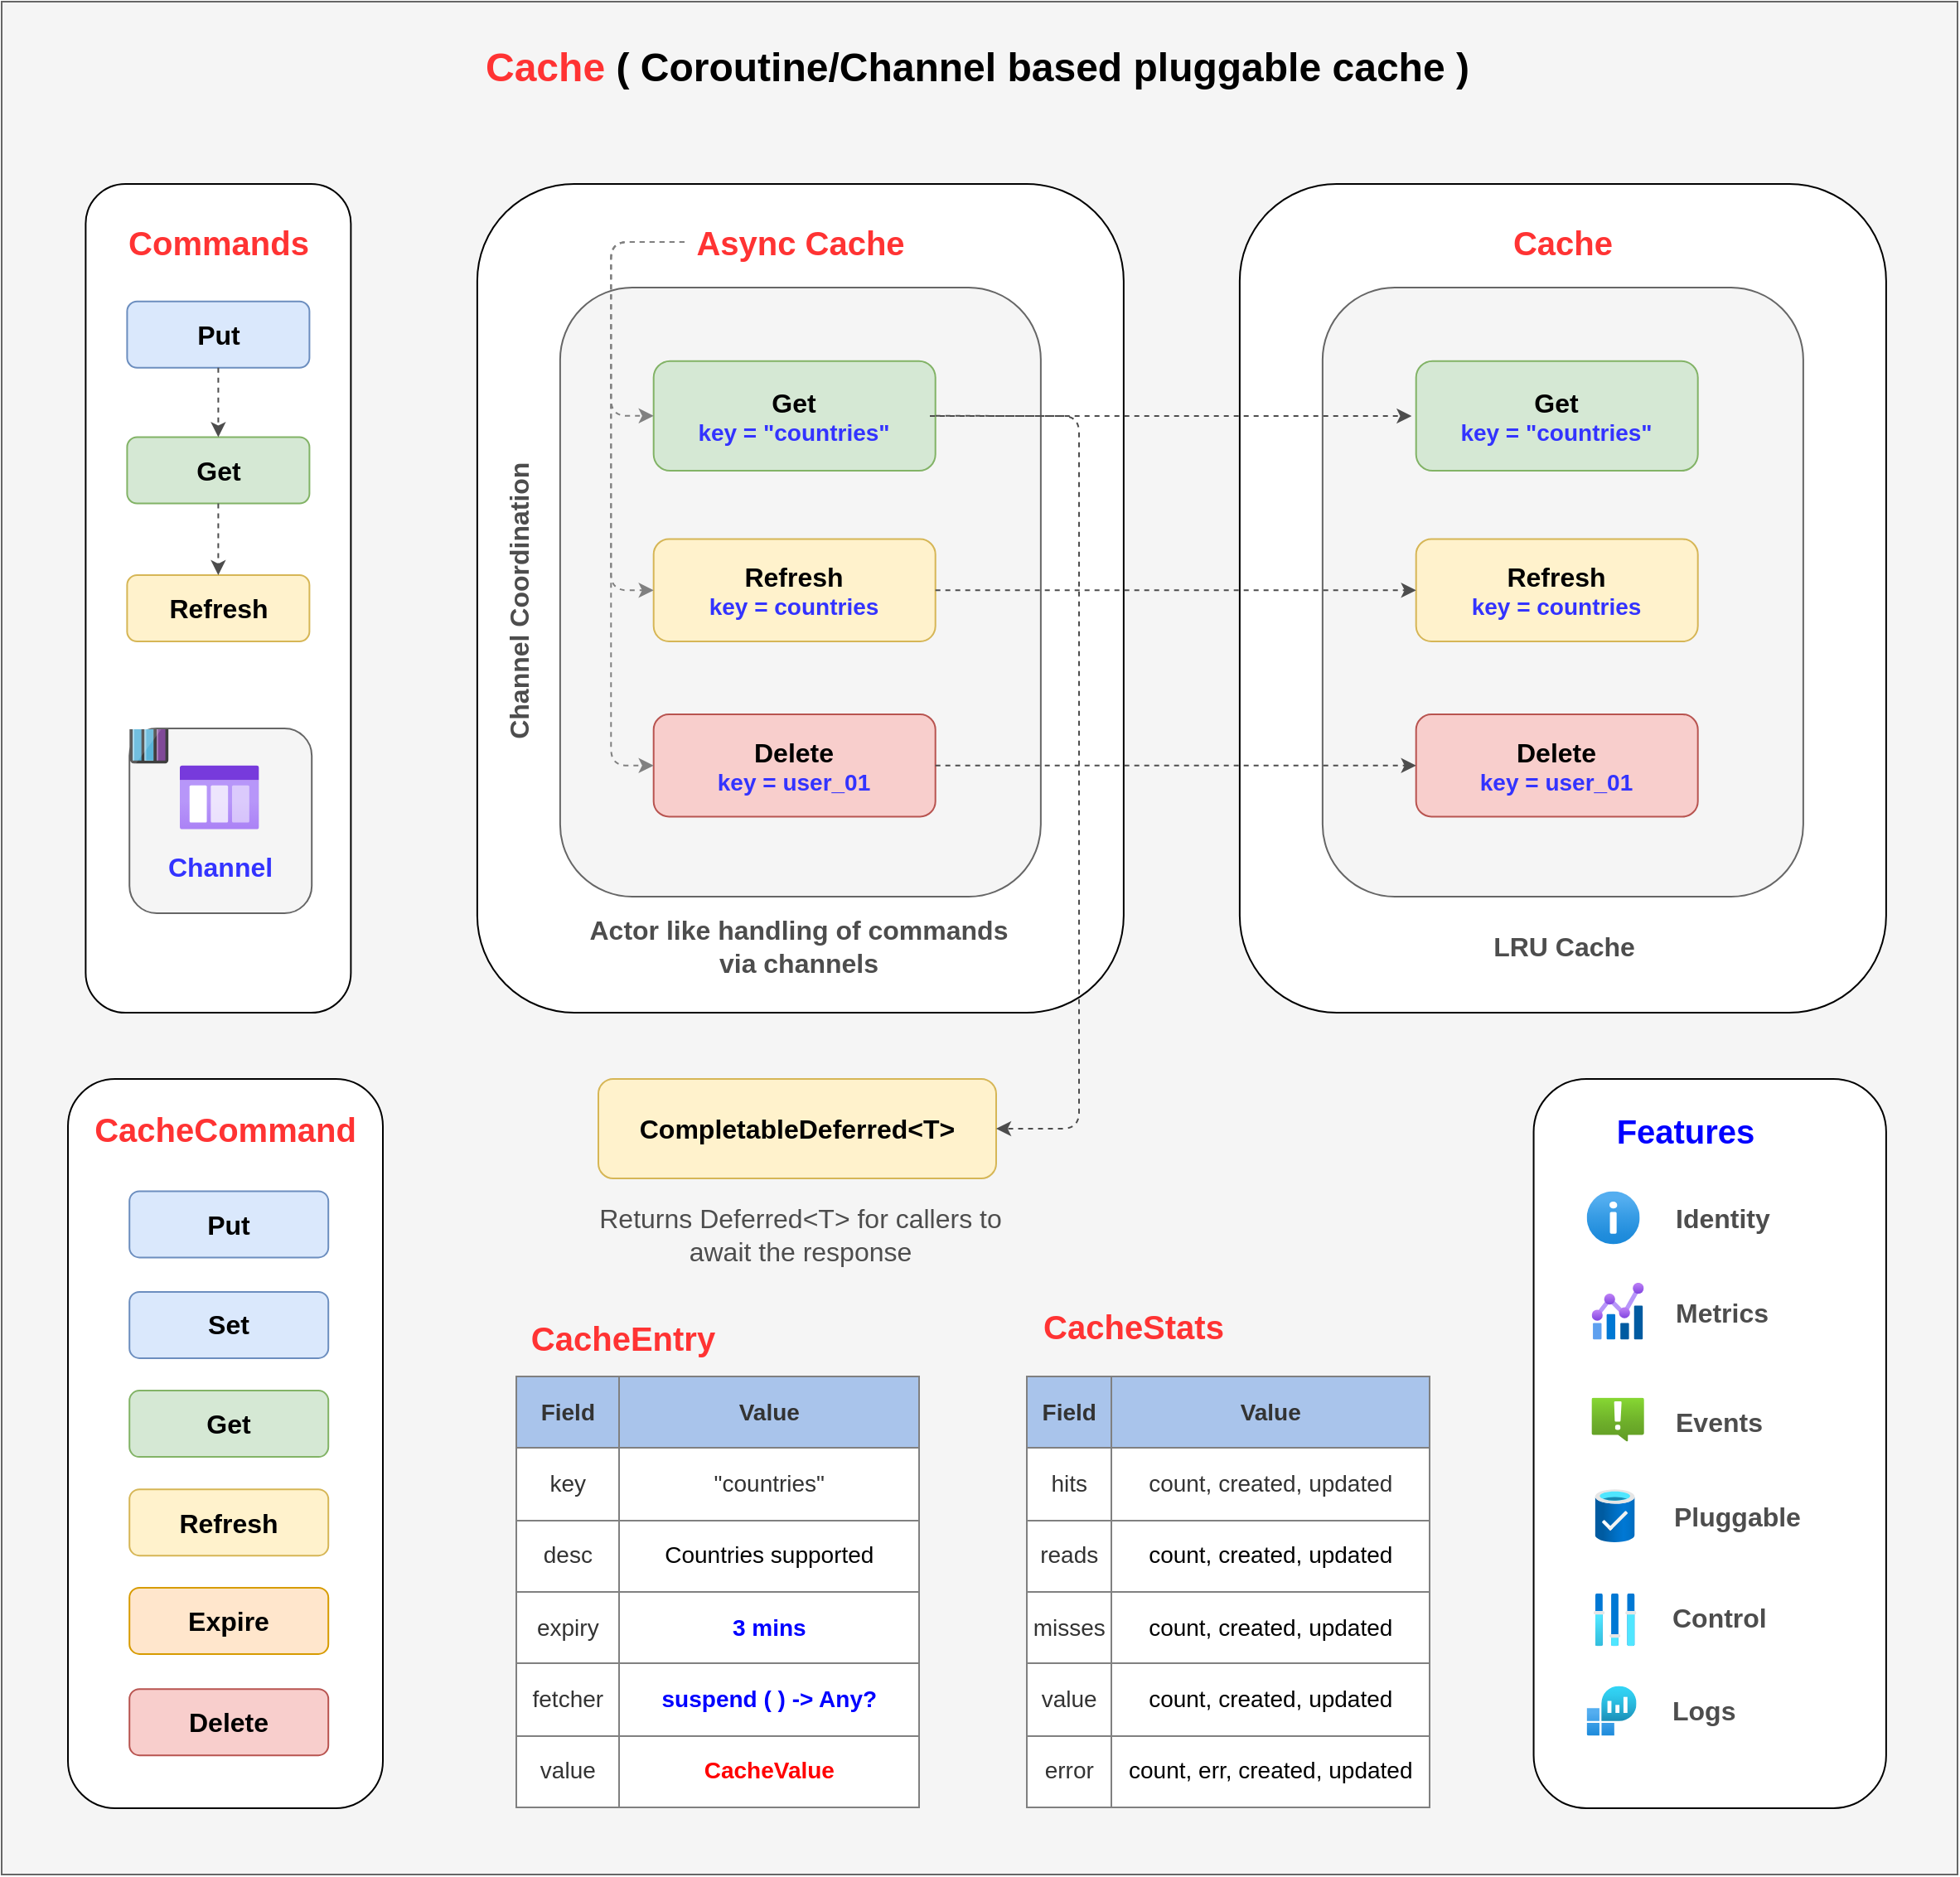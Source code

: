 <mxfile version="13.10.9" type="device"><diagram id="WI9T0HZ2pTsCkuznbFz-" name="Page-1"><mxGraphModel dx="1581" dy="943" grid="1" gridSize="10" guides="1" tooltips="1" connect="1" arrows="1" fold="1" page="1" pageScale="1" pageWidth="583" pageHeight="413" math="0" shadow="0"><root><mxCell id="0"/><mxCell id="1" parent="0"/><mxCell id="dkpI0AUmnZosLw2rEWEU-10" value="" style="rounded=0;whiteSpace=wrap;html=1;fillColor=#f5f5f5;strokeColor=#666666;fontColor=#333333;" parent="1" vertex="1"><mxGeometry x="20" y="20" width="1180" height="1130" as="geometry"/></mxCell><mxCell id="HlOIRCmBT_TTQaV18blw-206" value="" style="rounded=1;whiteSpace=wrap;html=1;glass=0;strokeWidth=1;fontSize=14;align=left;" parent="1" vertex="1"><mxGeometry x="60" y="670" width="190" height="440" as="geometry"/></mxCell><mxCell id="LH2sXzoeOZG54SC4Cbi2-18" value="" style="rounded=1;whiteSpace=wrap;html=1;glass=0;align=left;" parent="1" vertex="1"><mxGeometry x="306.94" y="130" width="390" height="500" as="geometry"/></mxCell><mxCell id="LH2sXzoeOZG54SC4Cbi2-17" value="&lt;font color=&quot;#ff3333&quot; size=&quot;1&quot;&gt;&lt;b style=&quot;font-size: 20px&quot;&gt;Async Cache&lt;/b&gt;&lt;/font&gt;" style="text;html=1;strokeColor=none;fillColor=none;align=center;verticalAlign=middle;whiteSpace=wrap;rounded=0;" parent="1" vertex="1"><mxGeometry x="431.94" y="150" width="140" height="30" as="geometry"/></mxCell><mxCell id="dkpI0AUmnZosLw2rEWEU-12" value="&lt;font style=&quot;font-size: 24px&quot;&gt;&lt;b&gt;&lt;font color=&quot;#ff3333&quot; style=&quot;font-size: 24px&quot;&gt;Cache&lt;/font&gt;&lt;font color=&quot;#3333ff&quot; style=&quot;font-size: 24px&quot;&gt;&amp;nbsp;&lt;/font&gt;( Coroutine/Channel based pluggable cache )&lt;/b&gt;&lt;/font&gt;" style="text;html=1;strokeColor=none;fillColor=none;align=left;verticalAlign=middle;whiteSpace=wrap;rounded=0;" parent="1" vertex="1"><mxGeometry x="310" y="50" width="620" height="20" as="geometry"/></mxCell><mxCell id="HlOIRCmBT_TTQaV18blw-32" value="" style="rounded=1;whiteSpace=wrap;html=1;glass=0;align=left;" parent="1" vertex="1"><mxGeometry x="70.69" y="130" width="160" height="500" as="geometry"/></mxCell><mxCell id="HlOIRCmBT_TTQaV18blw-34" value="&lt;span style=&quot;font-size: 16px&quot;&gt;&lt;b&gt;Put&lt;/b&gt;&lt;/span&gt;" style="rounded=1;whiteSpace=wrap;html=1;fillColor=#dae8fc;strokeColor=#6c8ebf;" parent="1" vertex="1"><mxGeometry x="95.7" y="200.87" width="110" height="40" as="geometry"/></mxCell><mxCell id="HlOIRCmBT_TTQaV18blw-36" value="&lt;font color=&quot;#ff3333&quot;&gt;&lt;b&gt;&lt;font style=&quot;font-size: 20px&quot;&gt;Commands&lt;/font&gt;&lt;br&gt;&lt;/b&gt;&lt;/font&gt;" style="text;html=1;strokeColor=none;fillColor=none;align=center;verticalAlign=middle;whiteSpace=wrap;rounded=0;" parent="1" vertex="1"><mxGeometry x="86.38" y="150" width="130" height="30" as="geometry"/></mxCell><mxCell id="HlOIRCmBT_TTQaV18blw-47" value="" style="rounded=1;whiteSpace=wrap;html=1;glass=0;align=left;fillColor=#f5f5f5;strokeColor=#666666;fontColor=#333333;" parent="1" vertex="1"><mxGeometry x="356.94" y="192.54" width="290" height="367.46" as="geometry"/></mxCell><mxCell id="LH2sXzoeOZG54SC4Cbi2-6" value="&lt;b&gt;&lt;font&gt;&lt;span style=&quot;font-size: 16px&quot;&gt;Refresh&lt;/span&gt;&lt;br&gt;&lt;font style=&quot;font-size: 14px&quot; color=&quot;#3333ff&quot;&gt;key = countries&lt;/font&gt;&lt;br&gt;&lt;/font&gt;&lt;/b&gt;" style="rounded=1;whiteSpace=wrap;html=1;fillColor=#fff2cc;strokeColor=#d6b656;" parent="1" vertex="1"><mxGeometry x="413.35" y="344.26" width="170" height="61.75" as="geometry"/></mxCell><mxCell id="LH2sXzoeOZG54SC4Cbi2-7" value="&lt;b&gt;&lt;font&gt;&lt;span style=&quot;font-size: 16px&quot;&gt;Get&lt;/span&gt;&lt;br&gt;&lt;font style=&quot;font-size: 14px&quot; color=&quot;#3333ff&quot;&gt;key = &quot;countries&quot;&lt;/font&gt;&lt;br&gt;&lt;/font&gt;&lt;/b&gt;" style="rounded=1;whiteSpace=wrap;html=1;fillColor=#d5e8d4;strokeColor=#82b366;" parent="1" vertex="1"><mxGeometry x="413.35" y="236.86" width="170" height="66.14" as="geometry"/></mxCell><mxCell id="HlOIRCmBT_TTQaV18blw-16" value="&lt;b&gt;&lt;font&gt;&lt;span style=&quot;font-size: 16px&quot;&gt;Delete&lt;/span&gt;&lt;br&gt;&lt;font style=&quot;font-size: 14px&quot; color=&quot;#3333ff&quot;&gt;key = user_01&lt;/font&gt;&lt;br&gt;&lt;/font&gt;&lt;/b&gt;" style="rounded=1;whiteSpace=wrap;html=1;fillColor=#f8cecc;strokeColor=#b85450;" parent="1" vertex="1"><mxGeometry x="413.35" y="450" width="170" height="61.75" as="geometry"/></mxCell><mxCell id="HlOIRCmBT_TTQaV18blw-63" value="" style="edgeStyle=elbowEdgeStyle;elbow=vertical;endArrow=classic;html=1;strokeWidth=1;fontColor=#4D4D4D;exitX=0;exitY=0.5;exitDx=0;exitDy=0;entryX=0;entryY=0.5;entryDx=0;entryDy=0;dashed=1;strokeColor=#808080;" parent="1" source="LH2sXzoeOZG54SC4Cbi2-17" target="LH2sXzoeOZG54SC4Cbi2-6" edge="1"><mxGeometry width="50" height="50" relative="1" as="geometry"><mxPoint x="312.65" y="415.86" as="sourcePoint"/><mxPoint x="362.65" y="365.86" as="targetPoint"/><Array as="points"><mxPoint x="387.65" y="285.86"/></Array></mxGeometry></mxCell><mxCell id="HlOIRCmBT_TTQaV18blw-65" value="" style="edgeStyle=elbowEdgeStyle;elbow=vertical;endArrow=classic;html=1;strokeWidth=1;fontColor=#4D4D4D;exitX=0;exitY=0.5;exitDx=0;exitDy=0;entryX=0;entryY=0.5;entryDx=0;entryDy=0;dashed=1;strokeColor=#808080;" parent="1" source="LH2sXzoeOZG54SC4Cbi2-17" target="HlOIRCmBT_TTQaV18blw-16" edge="1"><mxGeometry width="50" height="50" relative="1" as="geometry"><mxPoint x="434.65" y="241.86" as="sourcePoint"/><mxPoint x="434.65" y="372.9" as="targetPoint"/><Array as="points"><mxPoint x="387.65" y="395.86"/><mxPoint x="392.65" y="375.86"/></Array></mxGeometry></mxCell><mxCell id="HlOIRCmBT_TTQaV18blw-66" value="" style="edgeStyle=elbowEdgeStyle;elbow=vertical;endArrow=classic;html=1;strokeWidth=1;fontColor=#4D4D4D;exitX=0;exitY=0.5;exitDx=0;exitDy=0;entryX=0;entryY=0.5;entryDx=0;entryDy=0;dashed=1;strokeColor=#808080;" parent="1" source="LH2sXzoeOZG54SC4Cbi2-17" target="LH2sXzoeOZG54SC4Cbi2-7" edge="1"><mxGeometry width="50" height="50" relative="1" as="geometry"><mxPoint x="424.65" y="231.86" as="sourcePoint"/><mxPoint x="424.65" y="533.01" as="targetPoint"/><Array as="points"><mxPoint x="387.65" y="245.86"/></Array></mxGeometry></mxCell><mxCell id="HlOIRCmBT_TTQaV18blw-84" value="" style="rounded=1;whiteSpace=wrap;html=1;glass=0;align=left;fillColor=#f5f5f5;strokeColor=#666666;fontColor=#333333;" parent="1" vertex="1"><mxGeometry x="97.1" y="458.5" width="110" height="111.5" as="geometry"/></mxCell><mxCell id="HlOIRCmBT_TTQaV18blw-37" value="&lt;font style=&quot;font-size: 16px&quot; color=&quot;#3333ff&quot;&gt;&lt;b&gt;Channel&lt;/b&gt;&lt;/font&gt;" style="text;html=1;strokeColor=none;fillColor=none;align=center;verticalAlign=middle;whiteSpace=wrap;rounded=0;" parent="1" vertex="1"><mxGeometry x="112.1" y="532.36" width="80" height="20" as="geometry"/></mxCell><mxCell id="HlOIRCmBT_TTQaV18blw-90" value="" style="aspect=fixed;html=1;points=[];align=center;image;fontSize=12;image=img/lib/mscae/Queues_Storage.svg;glass=0;fillColor=#CCE5FF;" parent="1" vertex="1"><mxGeometry x="97.1" y="459" width="23.62" height="20.79" as="geometry"/></mxCell><mxCell id="HlOIRCmBT_TTQaV18blw-119" value="&lt;table border=&quot;1&quot; width=&quot;100%&quot; style=&quot;width: 100% ; height: 100% ; border-collapse: collapse ; font-size: 14px ; background-color: rgb(255 , 255 , 255)&quot;&gt;&lt;tbody style=&quot;font-size: 14px&quot;&gt;&lt;tr style=&quot;font-size: 14px&quot;&gt;&lt;td align=&quot;center&quot; style=&quot;font-size: 14px ; background-color: rgb(169 , 196 , 235)&quot;&gt;&lt;b style=&quot;font-size: 14px&quot;&gt;Field&lt;/b&gt;&lt;/td&gt;&lt;td align=&quot;center&quot; style=&quot;font-size: 14px ; background-color: rgb(169 , 196 , 235)&quot;&gt;&lt;b style=&quot;font-size: 14px&quot;&gt;Value&lt;/b&gt;&lt;/td&gt;&lt;/tr&gt;&lt;tr style=&quot;font-size: 14px&quot;&gt;&lt;td align=&quot;center&quot; style=&quot;font-size: 14px&quot;&gt;key&lt;/td&gt;&lt;td align=&quot;center&quot; style=&quot;font-size: 14px&quot;&gt;&quot;countries&quot;&lt;/td&gt;&lt;/tr&gt;&lt;tr style=&quot;font-size: 14px&quot;&gt;&lt;td align=&quot;center&quot; style=&quot;font-size: 14px&quot;&gt;desc&lt;br style=&quot;font-size: 14px&quot;&gt;&lt;/td&gt;&lt;td align=&quot;center&quot; style=&quot;font-size: 14px&quot;&gt;&lt;font color=&quot;#000000&quot;&gt;Countries supported&lt;/font&gt;&lt;/td&gt;&lt;/tr&gt;&lt;tr style=&quot;font-size: 14px&quot;&gt;&lt;td style=&quot;text-align: center ; font-size: 14px&quot;&gt;expiry&lt;/td&gt;&lt;td style=&quot;text-align: center ; font-size: 14px&quot;&gt;&lt;b&gt;&lt;font color=&quot;#0000ff&quot;&gt;3 mins&lt;/font&gt;&lt;/b&gt;&lt;/td&gt;&lt;/tr&gt;&lt;tr style=&quot;font-size: 14px&quot;&gt;&lt;td style=&quot;text-align: center ; font-size: 14px&quot;&gt;fetcher&lt;/td&gt;&lt;td style=&quot;text-align: center ; font-size: 14px&quot;&gt;&lt;font color=&quot;#0000ff&quot;&gt;&lt;b&gt;suspend&lt;/b&gt;&amp;nbsp;&lt;b&gt;( ) -&amp;gt; Any?&lt;/b&gt;&lt;/font&gt;&lt;/td&gt;&lt;/tr&gt;&lt;tr style=&quot;font-size: 14px&quot;&gt;&lt;td style=&quot;text-align: center ; font-size: 14px&quot;&gt;value&lt;/td&gt;&lt;td style=&quot;text-align: center ; font-size: 14px&quot;&gt;&lt;b&gt;&lt;font color=&quot;#ff0000&quot;&gt;CacheValue&lt;/font&gt;&lt;/b&gt;&lt;/td&gt;&lt;/tr&gt;&lt;/tbody&gt;&lt;/table&gt;" style="text;html=1;strokeColor=none;fillColor=none;overflow=fill;rounded=0;glass=0;align=left;fontColor=#333333;fontSize=14;" parent="1" vertex="1"><mxGeometry x="330" y="849.21" width="243.75" height="260.79" as="geometry"/></mxCell><mxCell id="HlOIRCmBT_TTQaV18blw-124" value="&lt;font style=&quot;font-size: 16px&quot;&gt;&lt;b&gt;Channel Coordination&lt;br&gt;&lt;/b&gt;&lt;/font&gt;" style="text;html=1;strokeColor=none;fillColor=none;align=center;verticalAlign=middle;whiteSpace=wrap;rounded=0;rotation=-90;fontColor=#4D4D4D;" parent="1" vertex="1"><mxGeometry x="190.69" y="366.89" width="282.5" height="30" as="geometry"/></mxCell><mxCell id="HlOIRCmBT_TTQaV18blw-127" value="&lt;b&gt;&lt;font style=&quot;font-size: 16px&quot;&gt;Get&lt;/font&gt;&lt;/b&gt;" style="rounded=1;whiteSpace=wrap;html=1;fillColor=#d5e8d4;strokeColor=#82b366;" parent="1" vertex="1"><mxGeometry x="97.1" y="858.05" width="120" height="40" as="geometry"/></mxCell><mxCell id="HlOIRCmBT_TTQaV18blw-128" value="&lt;b&gt;&lt;font style=&quot;font-size: 16px&quot;&gt;Set&lt;/font&gt;&lt;/b&gt;" style="rounded=1;whiteSpace=wrap;html=1;fillColor=#dae8fc;strokeColor=#6c8ebf;" parent="1" vertex="1"><mxGeometry x="97.1" y="798.44" width="120" height="40" as="geometry"/></mxCell><mxCell id="HlOIRCmBT_TTQaV18blw-129" value="&lt;span style=&quot;font-size: 16px&quot;&gt;&lt;b&gt;Put&lt;/b&gt;&lt;/span&gt;" style="rounded=1;whiteSpace=wrap;html=1;fillColor=#dae8fc;strokeColor=#6c8ebf;" parent="1" vertex="1"><mxGeometry x="97.1" y="737.69" width="120" height="40" as="geometry"/></mxCell><mxCell id="HlOIRCmBT_TTQaV18blw-130" value="&lt;span style=&quot;font-size: 16px&quot;&gt;&lt;b&gt;Refresh&lt;/b&gt;&lt;/span&gt;" style="rounded=1;whiteSpace=wrap;html=1;fillColor=#fff2cc;strokeColor=#d6b656;" parent="1" vertex="1"><mxGeometry x="97.1" y="917.57" width="120" height="40" as="geometry"/></mxCell><mxCell id="HlOIRCmBT_TTQaV18blw-131" value="&lt;span style=&quot;font-size: 16px&quot;&gt;&lt;b&gt;Expire&lt;/b&gt;&lt;/span&gt;" style="rounded=1;whiteSpace=wrap;html=1;fillColor=#ffe6cc;strokeColor=#d79b00;" parent="1" vertex="1"><mxGeometry x="97.1" y="976.94" width="120" height="40" as="geometry"/></mxCell><mxCell id="HlOIRCmBT_TTQaV18blw-132" value="&lt;span style=&quot;font-size: 16px&quot;&gt;&lt;b&gt;Delete&lt;/b&gt;&lt;/span&gt;" style="rounded=1;whiteSpace=wrap;html=1;fillColor=#f8cecc;strokeColor=#b85450;" parent="1" vertex="1"><mxGeometry x="97.1" y="1038.07" width="120" height="40" as="geometry"/></mxCell><mxCell id="HlOIRCmBT_TTQaV18blw-133" value="&lt;font color=&quot;#ff3333&quot;&gt;&lt;b&gt;&lt;font style=&quot;font-size: 20px&quot;&gt;CacheCommand&lt;/font&gt;&lt;br&gt;&lt;/b&gt;&lt;/font&gt;" style="text;html=1;strokeColor=none;fillColor=none;align=center;verticalAlign=middle;whiteSpace=wrap;rounded=0;" parent="1" vertex="1"><mxGeometry x="95" y="685" width="120" height="30" as="geometry"/></mxCell><mxCell id="HlOIRCmBT_TTQaV18blw-136" value="" style="rounded=1;whiteSpace=wrap;html=1;glass=0;strokeWidth=1;fontSize=14;align=left;" parent="1" vertex="1"><mxGeometry x="944.28" y="670" width="212.66" height="440" as="geometry"/></mxCell><mxCell id="HlOIRCmBT_TTQaV18blw-143" value="&lt;font&gt;&lt;b&gt;&lt;span style=&quot;font-size: 20px&quot;&gt;Features&lt;/span&gt;&lt;br&gt;&lt;/b&gt;&lt;/font&gt;" style="text;html=1;strokeColor=none;fillColor=none;align=center;verticalAlign=middle;whiteSpace=wrap;rounded=0;fontColor=#0000FF;" parent="1" vertex="1"><mxGeometry x="971.46" y="686.16" width="130" height="30" as="geometry"/></mxCell><mxCell id="HlOIRCmBT_TTQaV18blw-144" value="&lt;font style=&quot;font-size: 16px&quot;&gt;&lt;b&gt;Metrics&lt;/b&gt;&lt;/font&gt;" style="text;html=1;strokeColor=none;fillColor=none;align=left;verticalAlign=middle;whiteSpace=wrap;rounded=0;fontColor=#4D4D4D;" parent="1" vertex="1"><mxGeometry x="1028.19" y="801.19" width="80" height="20" as="geometry"/></mxCell><mxCell id="HlOIRCmBT_TTQaV18blw-145" value="" style="aspect=fixed;html=1;points=[];align=center;image;fontSize=12;image=img/lib/azure2/general/Information.svg;" parent="1" vertex="1"><mxGeometry x="976.3" y="737.69" width="32" height="32" as="geometry"/></mxCell><mxCell id="HlOIRCmBT_TTQaV18blw-146" value="&lt;font style=&quot;font-size: 16px&quot;&gt;&lt;b&gt;Identity&lt;/b&gt;&lt;/font&gt;" style="text;html=1;strokeColor=none;fillColor=none;align=left;verticalAlign=middle;whiteSpace=wrap;rounded=0;fontColor=#4D4D4D;" parent="1" vertex="1"><mxGeometry x="1028.19" y="744.16" width="80" height="20" as="geometry"/></mxCell><mxCell id="HlOIRCmBT_TTQaV18blw-149" value="" style="aspect=fixed;html=1;points=[];align=center;image;fontSize=12;image=img/lib/azure2/management_governance/Metrics.svg;" parent="1" vertex="1"><mxGeometry x="979.22" y="792.94" width="31.61" height="34.25" as="geometry"/></mxCell><mxCell id="HlOIRCmBT_TTQaV18blw-165" value="" style="aspect=fixed;html=1;points=[];align=center;image;fontSize=12;image=img/lib/azure2/general/Storage_Queue.svg;rounded=0;glass=0;strokeColor=#D79B00;strokeWidth=1;fillColor=#66B2FF;gradientColor=none;" parent="1" vertex="1"><mxGeometry x="127.48" y="480.66" width="47.8" height="38.84" as="geometry"/></mxCell><mxCell id="HlOIRCmBT_TTQaV18blw-178" value="&lt;span style=&quot;font-size: 16px&quot;&gt;&lt;b&gt;Events&lt;/b&gt;&lt;/span&gt;" style="text;html=1;strokeColor=none;fillColor=none;align=left;verticalAlign=middle;whiteSpace=wrap;rounded=0;fontColor=#4D4D4D;" parent="1" vertex="1"><mxGeometry x="1028.19" y="866.81" width="80" height="20" as="geometry"/></mxCell><mxCell id="HlOIRCmBT_TTQaV18blw-179" value="" style="aspect=fixed;html=1;points=[];align=center;image;fontSize=12;image=img/lib/azure2/management_governance/Alerts.svg;rounded=0;glass=0;strokeColor=#D79B00;strokeWidth=1;fillColor=#66B2FF;gradientColor=none;" parent="1" vertex="1"><mxGeometry x="979.22" y="862.31" width="31.7" height="26.5" as="geometry"/></mxCell><mxCell id="HlOIRCmBT_TTQaV18blw-180" value="" style="aspect=fixed;html=1;points=[];align=center;image;fontSize=12;image=img/lib/azure2/management_governance/Log_Analytics_Workspaces.svg;rounded=0;glass=0;strokeColor=#D79B00;strokeWidth=1;fillColor=#66B2FF;gradientColor=none;" parent="1" vertex="1"><mxGeometry x="976.3" y="1036.2" width="30" height="30" as="geometry"/></mxCell><mxCell id="HlOIRCmBT_TTQaV18blw-181" value="&lt;font style=&quot;font-size: 16px&quot;&gt;&lt;b&gt;Logs&lt;/b&gt;&lt;/font&gt;" style="text;html=1;strokeColor=none;fillColor=none;align=left;verticalAlign=middle;whiteSpace=wrap;rounded=0;fontColor=#4D4D4D;" parent="1" vertex="1"><mxGeometry x="1026.3" y="1041.2" width="80" height="20" as="geometry"/></mxCell><mxCell id="HlOIRCmBT_TTQaV18blw-182" value="" style="aspect=fixed;html=1;points=[];align=center;image;fontSize=12;image=img/lib/azure2/general/Controls.svg;rounded=0;glass=0;strokeColor=#D79B00;strokeWidth=1;fillColor=#66B2FF;gradientColor=none;" parent="1" vertex="1"><mxGeometry x="980.44" y="980.37" width="25.81" height="31.8" as="geometry"/></mxCell><mxCell id="HlOIRCmBT_TTQaV18blw-183" value="&lt;font style=&quot;font-size: 16px&quot;&gt;&lt;b&gt;Control&lt;/b&gt;&lt;/font&gt;" style="text;html=1;strokeColor=none;fillColor=none;align=left;verticalAlign=middle;whiteSpace=wrap;rounded=0;fontColor=#4D4D4D;" parent="1" vertex="1"><mxGeometry x="1026.3" y="985.08" width="80" height="20" as="geometry"/></mxCell><mxCell id="HlOIRCmBT_TTQaV18blw-186" value="" style="aspect=fixed;html=1;points=[];align=center;image;fontSize=12;image=img/lib/azure2/general/Production_Ready_Database.svg;rounded=0;glass=0;strokeColor=#D79B00;strokeWidth=1;fillColor=#66B2FF;gradientColor=none;" parent="1" vertex="1"><mxGeometry x="981.3" y="917.54" width="24" height="32" as="geometry"/></mxCell><mxCell id="HlOIRCmBT_TTQaV18blw-187" value="&lt;font style=&quot;font-size: 16px&quot;&gt;&lt;b&gt;Pluggable&lt;/b&gt;&lt;/font&gt;" style="text;html=1;strokeColor=none;fillColor=none;align=left;verticalAlign=middle;whiteSpace=wrap;rounded=0;fontColor=#4D4D4D;" parent="1" vertex="1"><mxGeometry x="1027.3" y="923.54" width="80" height="20" as="geometry"/></mxCell><mxCell id="5AGhdENsGzJt7ALAL9Nq-1" value="&lt;b&gt;&lt;font style=&quot;font-size: 16px&quot;&gt;Get&lt;/font&gt;&lt;/b&gt;" style="rounded=1;whiteSpace=wrap;html=1;fillColor=#d5e8d4;strokeColor=#82b366;" vertex="1" parent="1"><mxGeometry x="95.7" y="282.73" width="110" height="40" as="geometry"/></mxCell><mxCell id="5AGhdENsGzJt7ALAL9Nq-2" value="&lt;b&gt;&lt;font style=&quot;font-size: 16px&quot;&gt;Refresh&lt;/font&gt;&lt;/b&gt;" style="rounded=1;whiteSpace=wrap;html=1;fillColor=#fff2cc;strokeColor=#d6b656;" vertex="1" parent="1"><mxGeometry x="95.69" y="366.01" width="110" height="40" as="geometry"/></mxCell><mxCell id="5AGhdENsGzJt7ALAL9Nq-3" value="" style="endArrow=classic;html=1;exitX=0.5;exitY=1;exitDx=0;exitDy=0;dashed=1;strokeColor=#4D4D4D;" edge="1" parent="1" source="HlOIRCmBT_TTQaV18blw-34" target="5AGhdENsGzJt7ALAL9Nq-1"><mxGeometry width="50" height="50" relative="1" as="geometry"><mxPoint x="315.7" y="370.87" as="sourcePoint"/><mxPoint x="365.7" y="320.87" as="targetPoint"/></mxGeometry></mxCell><mxCell id="5AGhdENsGzJt7ALAL9Nq-4" value="" style="endArrow=classic;html=1;exitX=0.5;exitY=1;exitDx=0;exitDy=0;entryX=0.5;entryY=0;entryDx=0;entryDy=0;dashed=1;strokeColor=#4D4D4D;" edge="1" parent="1" source="5AGhdENsGzJt7ALAL9Nq-1" target="5AGhdENsGzJt7ALAL9Nq-2"><mxGeometry width="50" height="50" relative="1" as="geometry"><mxPoint x="295.7" y="450.87" as="sourcePoint"/><mxPoint x="345.7" y="400.87" as="targetPoint"/></mxGeometry></mxCell><mxCell id="5AGhdENsGzJt7ALAL9Nq-5" value="" style="rounded=1;whiteSpace=wrap;html=1;glass=0;align=left;" vertex="1" parent="1"><mxGeometry x="766.94" y="130" width="390" height="500" as="geometry"/></mxCell><mxCell id="5AGhdENsGzJt7ALAL9Nq-6" value="&lt;font color=&quot;#ff3333&quot;&gt;&lt;span style=&quot;font-size: 20px&quot;&gt;&lt;b&gt;Cache&lt;/b&gt;&lt;/span&gt;&lt;/font&gt;" style="text;html=1;strokeColor=none;fillColor=none;align=center;verticalAlign=middle;whiteSpace=wrap;rounded=0;" vertex="1" parent="1"><mxGeometry x="891.94" y="150" width="140" height="30" as="geometry"/></mxCell><mxCell id="5AGhdENsGzJt7ALAL9Nq-7" value="" style="rounded=1;whiteSpace=wrap;html=1;glass=0;align=left;fillColor=#f5f5f5;strokeColor=#666666;fontColor=#333333;" vertex="1" parent="1"><mxGeometry x="816.94" y="192.54" width="290" height="367.46" as="geometry"/></mxCell><mxCell id="5AGhdENsGzJt7ALAL9Nq-8" value="&lt;b&gt;&lt;font&gt;&lt;span style=&quot;font-size: 16px&quot;&gt;Refresh&lt;/span&gt;&lt;br&gt;&lt;font style=&quot;font-size: 14px&quot; color=&quot;#3333ff&quot;&gt;key = countries&lt;/font&gt;&lt;br&gt;&lt;/font&gt;&lt;/b&gt;" style="rounded=1;whiteSpace=wrap;html=1;fillColor=#fff2cc;strokeColor=#d6b656;" vertex="1" parent="1"><mxGeometry x="873.35" y="344.26" width="170" height="61.75" as="geometry"/></mxCell><mxCell id="5AGhdENsGzJt7ALAL9Nq-9" value="&lt;b&gt;&lt;font&gt;&lt;span style=&quot;font-size: 16px&quot;&gt;Get&lt;/span&gt;&lt;br&gt;&lt;font style=&quot;font-size: 14px&quot; color=&quot;#3333ff&quot;&gt;key = &quot;countries&quot;&lt;/font&gt;&lt;br&gt;&lt;/font&gt;&lt;/b&gt;" style="rounded=1;whiteSpace=wrap;html=1;fillColor=#d5e8d4;strokeColor=#82b366;" vertex="1" parent="1"><mxGeometry x="873.35" y="236.86" width="170" height="66.14" as="geometry"/></mxCell><mxCell id="5AGhdENsGzJt7ALAL9Nq-10" value="&lt;b&gt;&lt;font&gt;&lt;span style=&quot;font-size: 16px&quot;&gt;Delete&lt;/span&gt;&lt;br&gt;&lt;font style=&quot;font-size: 14px&quot; color=&quot;#3333ff&quot;&gt;key = user_01&lt;/font&gt;&lt;br&gt;&lt;/font&gt;&lt;/b&gt;" style="rounded=1;whiteSpace=wrap;html=1;fillColor=#f8cecc;strokeColor=#b85450;" vertex="1" parent="1"><mxGeometry x="873.35" y="450" width="170" height="61.75" as="geometry"/></mxCell><mxCell id="5AGhdENsGzJt7ALAL9Nq-15" value="&lt;font style=&quot;font-size: 16px&quot; color=&quot;#4d4d4d&quot;&gt;&lt;b&gt;Actor like handling of commands via channels&lt;/b&gt;&lt;/font&gt;" style="text;html=1;strokeColor=none;fillColor=none;align=center;verticalAlign=middle;whiteSpace=wrap;rounded=0;" vertex="1" parent="1"><mxGeometry x="370.69" y="570" width="260" height="40" as="geometry"/></mxCell><mxCell id="5AGhdENsGzJt7ALAL9Nq-16" value="" style="endArrow=classic;html=1;dashed=1;strokeColor=#4D4D4D;exitX=1;exitY=0.5;exitDx=0;exitDy=0;" edge="1" parent="1" source="LH2sXzoeOZG54SC4Cbi2-7"><mxGeometry width="50" height="50" relative="1" as="geometry"><mxPoint x="270.69" y="370" as="sourcePoint"/><mxPoint x="870.69" y="270" as="targetPoint"/></mxGeometry></mxCell><mxCell id="5AGhdENsGzJt7ALAL9Nq-17" value="" style="endArrow=classic;html=1;dashed=1;strokeColor=#4D4D4D;exitX=1;exitY=0.5;exitDx=0;exitDy=0;entryX=0;entryY=0.5;entryDx=0;entryDy=0;" edge="1" parent="1" source="LH2sXzoeOZG54SC4Cbi2-6" target="5AGhdENsGzJt7ALAL9Nq-8"><mxGeometry width="50" height="50" relative="1" as="geometry"><mxPoint x="620.69" y="374.63" as="sourcePoint"/><mxPoint x="850.69" y="375" as="targetPoint"/></mxGeometry></mxCell><mxCell id="5AGhdENsGzJt7ALAL9Nq-18" value="" style="endArrow=classic;html=1;dashed=1;strokeColor=#4D4D4D;exitX=1;exitY=0.5;exitDx=0;exitDy=0;entryX=0;entryY=0.5;entryDx=0;entryDy=0;" edge="1" parent="1" source="HlOIRCmBT_TTQaV18blw-16" target="5AGhdENsGzJt7ALAL9Nq-10"><mxGeometry width="50" height="50" relative="1" as="geometry"><mxPoint x="593.35" y="385.135" as="sourcePoint"/><mxPoint x="883.35" y="385.135" as="targetPoint"/></mxGeometry></mxCell><mxCell id="5AGhdENsGzJt7ALAL9Nq-19" value="&lt;font style=&quot;font-size: 16px&quot; color=&quot;#4d4d4d&quot;&gt;&lt;b&gt;LRU Cache&amp;nbsp;&lt;/b&gt;&lt;/font&gt;" style="text;html=1;strokeColor=none;fillColor=none;align=center;verticalAlign=middle;whiteSpace=wrap;rounded=0;" vertex="1" parent="1"><mxGeometry x="835.21" y="570" width="260" height="40" as="geometry"/></mxCell><mxCell id="5AGhdENsGzJt7ALAL9Nq-20" value="&lt;div style=&quot;text-align: left&quot;&gt;&lt;b style=&quot;color: rgb(255 , 51 , 51)&quot;&gt;&lt;font style=&quot;font-size: 20px&quot;&gt;CacheEntry&lt;/font&gt;&lt;/b&gt;&lt;/div&gt;" style="text;html=1;strokeColor=none;fillColor=none;align=center;verticalAlign=middle;whiteSpace=wrap;rounded=0;" vertex="1" parent="1"><mxGeometry x="330.0" y="811.16" width="130" height="30" as="geometry"/></mxCell><mxCell id="5AGhdENsGzJt7ALAL9Nq-22" value="&lt;table border=&quot;1&quot; width=&quot;100%&quot; style=&quot;width: 100% ; height: 100% ; border-collapse: collapse ; font-size: 14px ; background-color: rgb(255 , 255 , 255)&quot;&gt;&lt;tbody style=&quot;font-size: 14px&quot;&gt;&lt;tr style=&quot;font-size: 14px&quot;&gt;&lt;td align=&quot;center&quot; style=&quot;font-size: 14px ; background-color: rgb(169 , 196 , 235)&quot;&gt;&lt;b style=&quot;font-size: 14px&quot;&gt;Field&lt;/b&gt;&lt;/td&gt;&lt;td align=&quot;center&quot; style=&quot;font-size: 14px ; background-color: rgb(169 , 196 , 235)&quot;&gt;&lt;b style=&quot;font-size: 14px&quot;&gt;Value&lt;/b&gt;&lt;/td&gt;&lt;/tr&gt;&lt;tr style=&quot;font-size: 14px&quot;&gt;&lt;td align=&quot;center&quot; style=&quot;font-size: 14px&quot;&gt;hits&lt;/td&gt;&lt;td align=&quot;center&quot; style=&quot;font-size: 14px&quot;&gt;count, created, updated&lt;/td&gt;&lt;/tr&gt;&lt;tr style=&quot;font-size: 14px&quot;&gt;&lt;td align=&quot;center&quot; style=&quot;font-size: 14px&quot;&gt;reads&lt;br style=&quot;font-size: 14px&quot;&gt;&lt;/td&gt;&lt;td align=&quot;center&quot; style=&quot;font-size: 14px&quot;&gt;&lt;font color=&quot;#000000&quot;&gt;count, created, updated&lt;/font&gt;&lt;/td&gt;&lt;/tr&gt;&lt;tr style=&quot;font-size: 14px&quot;&gt;&lt;td style=&quot;text-align: center ; font-size: 14px&quot;&gt;misses&lt;/td&gt;&lt;td style=&quot;text-align: center ; font-size: 14px&quot;&gt;&lt;span style=&quot;color: rgb(0 , 0 , 0)&quot;&gt;count, created, updated&lt;/span&gt;&lt;br&gt;&lt;/td&gt;&lt;/tr&gt;&lt;tr style=&quot;font-size: 14px&quot;&gt;&lt;td style=&quot;text-align: center ; font-size: 14px&quot;&gt;value&lt;/td&gt;&lt;td style=&quot;text-align: center ; font-size: 14px&quot;&gt;&lt;span style=&quot;color: rgb(0 , 0 , 0)&quot;&gt;count, created, updated&lt;/span&gt;&lt;br&gt;&lt;/td&gt;&lt;/tr&gt;&lt;tr style=&quot;font-size: 14px&quot;&gt;&lt;td style=&quot;text-align: center ; font-size: 14px&quot;&gt;error&lt;/td&gt;&lt;td style=&quot;text-align: center ; font-size: 14px&quot;&gt;&lt;span style=&quot;color: rgb(0 , 0 , 0)&quot;&gt;count, err, created, updated&lt;/span&gt;&lt;br&gt;&lt;/td&gt;&lt;/tr&gt;&lt;/tbody&gt;&lt;/table&gt;" style="text;html=1;strokeColor=none;fillColor=none;overflow=fill;rounded=0;glass=0;align=left;fontColor=#333333;fontSize=14;" vertex="1" parent="1"><mxGeometry x="637.77" y="849.21" width="243.75" height="260.79" as="geometry"/></mxCell><mxCell id="5AGhdENsGzJt7ALAL9Nq-23" value="&lt;div style=&quot;text-align: left&quot;&gt;&lt;b style=&quot;color: rgb(255 , 51 , 51)&quot;&gt;&lt;font style=&quot;font-size: 20px&quot;&gt;CacheStats&lt;/font&gt;&lt;/b&gt;&lt;/div&gt;" style="text;html=1;strokeColor=none;fillColor=none;align=center;verticalAlign=middle;whiteSpace=wrap;rounded=0;" vertex="1" parent="1"><mxGeometry x="637.77" y="804.21" width="130" height="30" as="geometry"/></mxCell><mxCell id="5AGhdENsGzJt7ALAL9Nq-25" value="&lt;font style=&quot;font-size: 16px&quot;&gt;&lt;b&gt;CompletableDeferred&amp;lt;T&amp;gt;&lt;/b&gt;&lt;/font&gt;" style="rounded=1;whiteSpace=wrap;html=1;fillColor=#fff2cc;strokeColor=#d6b656;" vertex="1" parent="1"><mxGeometry x="380" y="670" width="240" height="60" as="geometry"/></mxCell><mxCell id="5AGhdENsGzJt7ALAL9Nq-26" value="&lt;font style=&quot;font-size: 16px&quot; color=&quot;#4d4d4d&quot;&gt;Returns Deferred&amp;lt;T&amp;gt; for callers to await the response&lt;/font&gt;" style="text;html=1;strokeColor=none;fillColor=none;align=center;verticalAlign=middle;whiteSpace=wrap;rounded=0;" vertex="1" parent="1"><mxGeometry x="366.12" y="744.16" width="271.65" height="40" as="geometry"/></mxCell><mxCell id="5AGhdENsGzJt7ALAL9Nq-28" value="" style="edgeStyle=elbowEdgeStyle;elbow=horizontal;endArrow=classic;html=1;dashed=1;strokeColor=#4D4D4D;entryX=1;entryY=0.5;entryDx=0;entryDy=0;" edge="1" parent="1" target="5AGhdENsGzJt7ALAL9Nq-25"><mxGeometry width="50" height="50" relative="1" as="geometry"><mxPoint x="580" y="270" as="sourcePoint"/><mxPoint x="800" y="640" as="targetPoint"/><Array as="points"><mxPoint x="670" y="500"/></Array></mxGeometry></mxCell></root></mxGraphModel></diagram></mxfile>